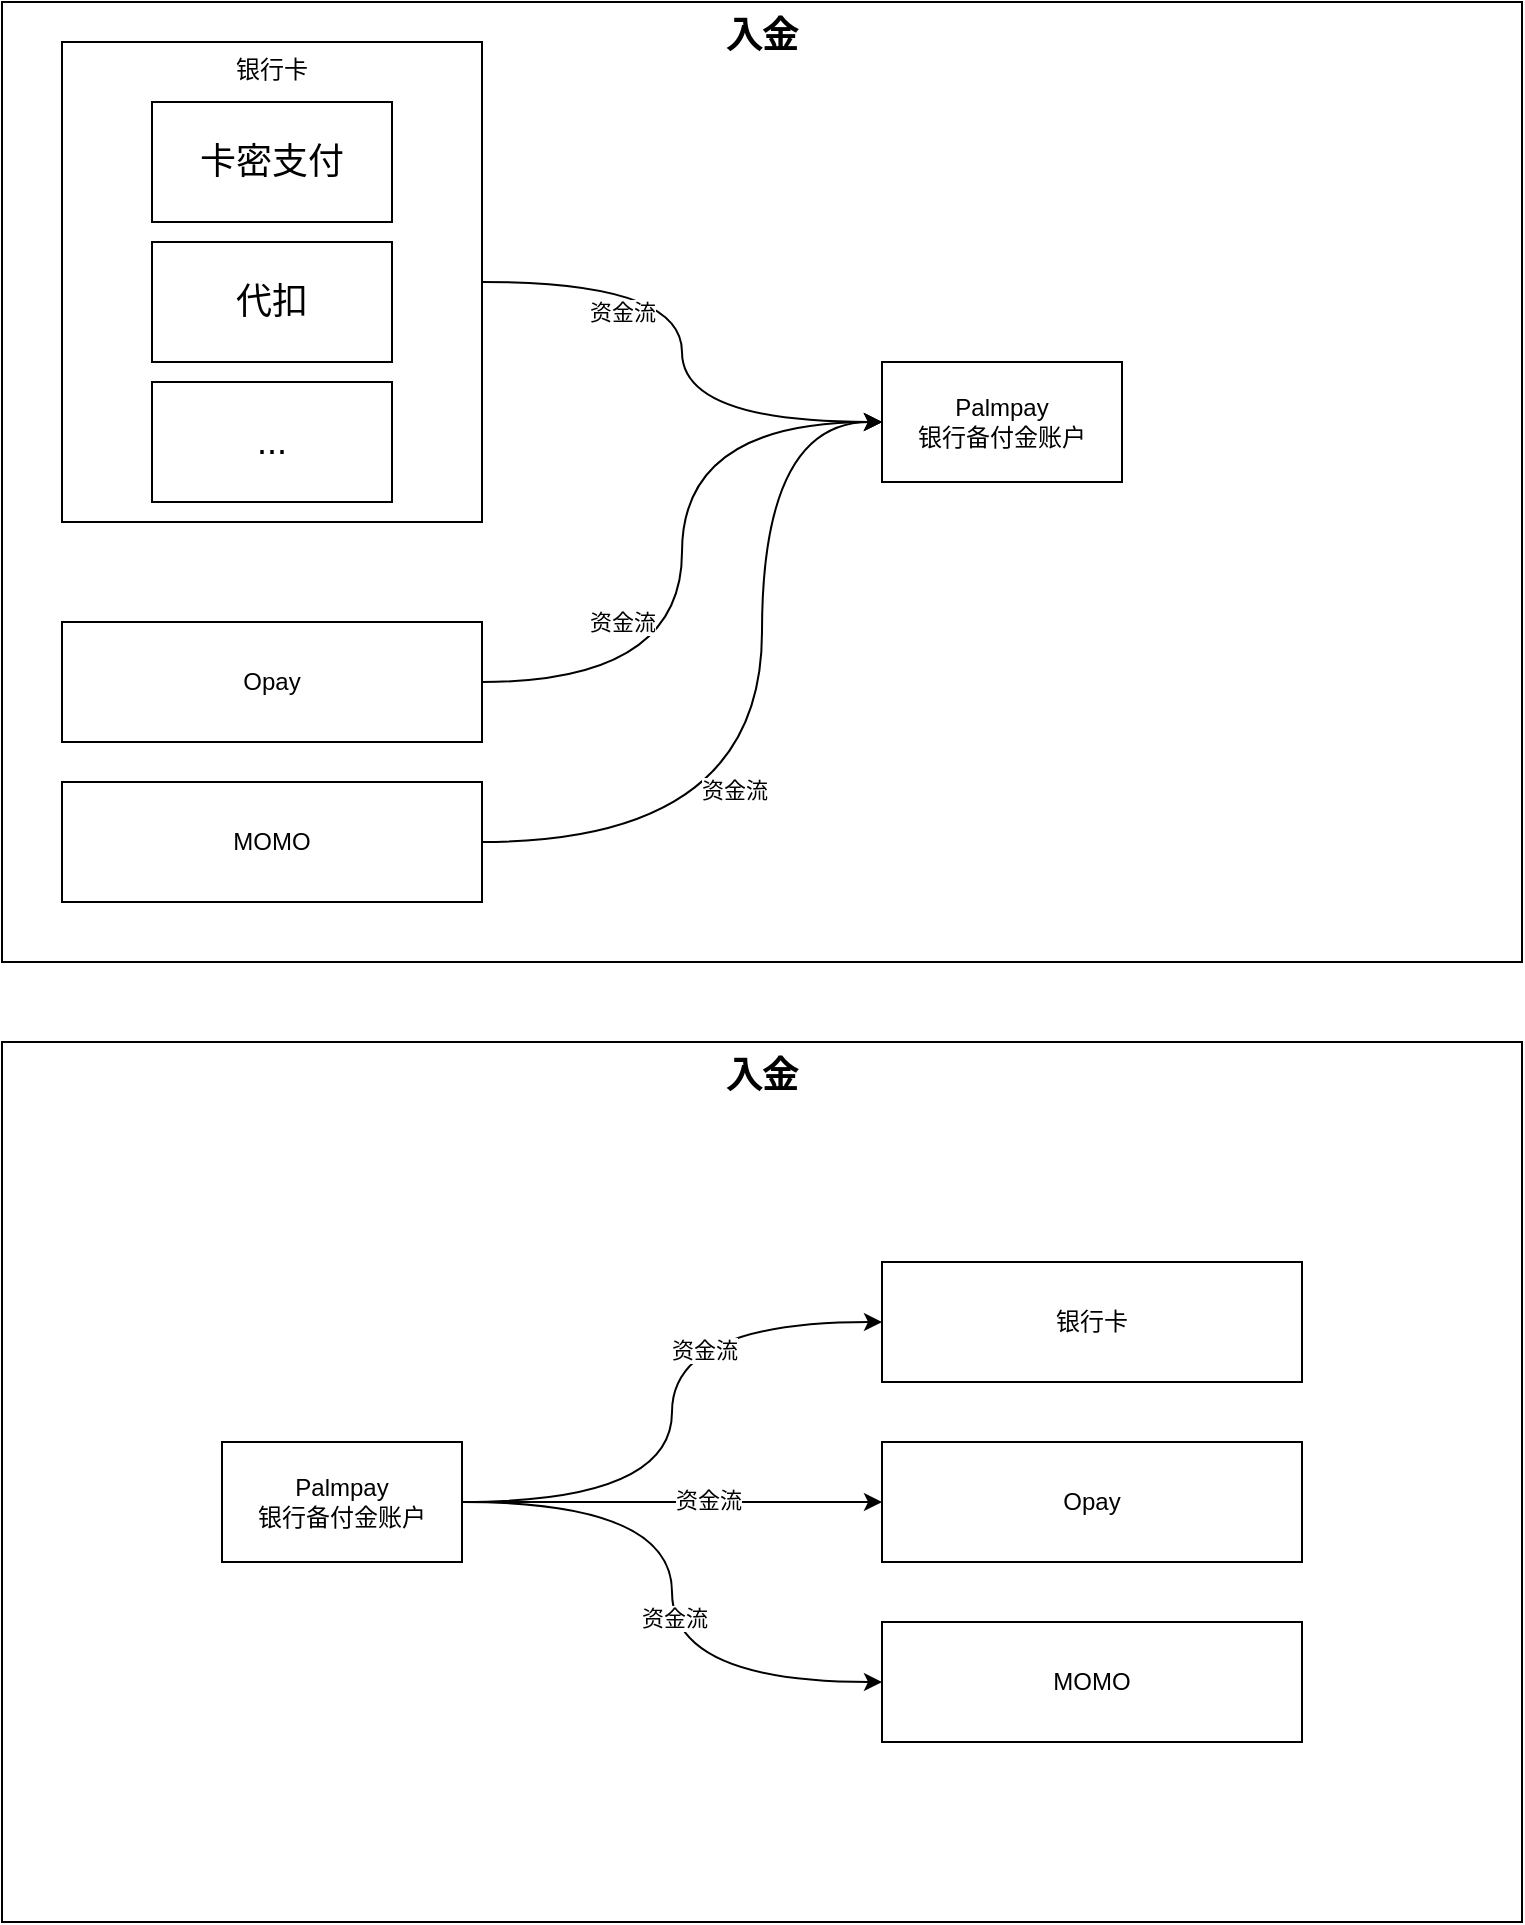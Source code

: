<mxfile version="20.8.13" type="github">
  <diagram name="第 1 页" id="ShCTlXmWtOHIUATSDjjd">
    <mxGraphModel dx="1434" dy="796" grid="1" gridSize="10" guides="1" tooltips="1" connect="1" arrows="1" fold="1" page="1" pageScale="1" pageWidth="827" pageHeight="1169" math="0" shadow="0">
      <root>
        <mxCell id="0" />
        <mxCell id="1" parent="0" />
        <mxCell id="GTUI87fDnce3bX6rK0m2-11" value="入金" style="rounded=0;whiteSpace=wrap;html=1;verticalAlign=top;fontStyle=1;fontSize=18;" vertex="1" parent="1">
          <mxGeometry x="40" y="30" width="760" height="480" as="geometry" />
        </mxCell>
        <mxCell id="GTUI87fDnce3bX6rK0m2-5" style="edgeStyle=orthogonalEdgeStyle;rounded=0;orthogonalLoop=1;jettySize=auto;html=1;entryX=0;entryY=0.5;entryDx=0;entryDy=0;curved=1;" edge="1" parent="1" source="GTUI87fDnce3bX6rK0m2-1" target="GTUI87fDnce3bX6rK0m2-4">
          <mxGeometry relative="1" as="geometry" />
        </mxCell>
        <mxCell id="GTUI87fDnce3bX6rK0m2-8" value="资金流" style="edgeLabel;html=1;align=center;verticalAlign=middle;resizable=0;points=[];" vertex="1" connectable="0" parent="GTUI87fDnce3bX6rK0m2-5">
          <mxGeometry x="-0.48" y="-15" relative="1" as="geometry">
            <mxPoint as="offset" />
          </mxGeometry>
        </mxCell>
        <mxCell id="GTUI87fDnce3bX6rK0m2-1" value="银行卡" style="rounded=0;whiteSpace=wrap;html=1;verticalAlign=top;" vertex="1" parent="1">
          <mxGeometry x="70" y="50" width="210" height="240" as="geometry" />
        </mxCell>
        <mxCell id="GTUI87fDnce3bX6rK0m2-6" style="edgeStyle=orthogonalEdgeStyle;curved=1;rounded=0;orthogonalLoop=1;jettySize=auto;html=1;entryX=0;entryY=0.5;entryDx=0;entryDy=0;" edge="1" parent="1" source="GTUI87fDnce3bX6rK0m2-2" target="GTUI87fDnce3bX6rK0m2-4">
          <mxGeometry relative="1" as="geometry">
            <mxPoint x="480" y="350" as="targetPoint" />
          </mxGeometry>
        </mxCell>
        <mxCell id="GTUI87fDnce3bX6rK0m2-9" value="资金流" style="edgeLabel;html=1;align=center;verticalAlign=middle;resizable=0;points=[];" vertex="1" connectable="0" parent="GTUI87fDnce3bX6rK0m2-6">
          <mxGeometry x="-0.51" y="3" relative="1" as="geometry">
            <mxPoint x="-11" y="-27" as="offset" />
          </mxGeometry>
        </mxCell>
        <mxCell id="GTUI87fDnce3bX6rK0m2-2" value="Opay" style="rounded=0;whiteSpace=wrap;html=1;" vertex="1" parent="1">
          <mxGeometry x="70" y="340" width="210" height="60" as="geometry" />
        </mxCell>
        <mxCell id="GTUI87fDnce3bX6rK0m2-7" style="edgeStyle=orthogonalEdgeStyle;curved=1;rounded=0;orthogonalLoop=1;jettySize=auto;html=1;entryX=0;entryY=0.5;entryDx=0;entryDy=0;" edge="1" parent="1" source="GTUI87fDnce3bX6rK0m2-3" target="GTUI87fDnce3bX6rK0m2-4">
          <mxGeometry relative="1" as="geometry">
            <mxPoint x="480" y="350" as="targetPoint" />
            <Array as="points">
              <mxPoint x="420" y="450" />
              <mxPoint x="420" y="240" />
            </Array>
          </mxGeometry>
        </mxCell>
        <mxCell id="GTUI87fDnce3bX6rK0m2-10" value="资金流" style="edgeLabel;html=1;align=center;verticalAlign=middle;resizable=0;points=[];" vertex="1" connectable="0" parent="GTUI87fDnce3bX6rK0m2-7">
          <mxGeometry x="-0.187" y="14" relative="1" as="geometry">
            <mxPoint as="offset" />
          </mxGeometry>
        </mxCell>
        <mxCell id="GTUI87fDnce3bX6rK0m2-3" value="MOMO" style="rounded=0;whiteSpace=wrap;html=1;" vertex="1" parent="1">
          <mxGeometry x="70" y="420" width="210" height="60" as="geometry" />
        </mxCell>
        <mxCell id="GTUI87fDnce3bX6rK0m2-4" value="Palmpay&lt;br&gt;银行备付金账户" style="rounded=0;whiteSpace=wrap;html=1;" vertex="1" parent="1">
          <mxGeometry x="480" y="210" width="120" height="60" as="geometry" />
        </mxCell>
        <mxCell id="GTUI87fDnce3bX6rK0m2-13" value="卡密支付" style="rounded=0;whiteSpace=wrap;html=1;fontSize=18;" vertex="1" parent="1">
          <mxGeometry x="115" y="80" width="120" height="60" as="geometry" />
        </mxCell>
        <mxCell id="GTUI87fDnce3bX6rK0m2-14" value="代扣" style="rounded=0;whiteSpace=wrap;html=1;fontSize=18;" vertex="1" parent="1">
          <mxGeometry x="115" y="150" width="120" height="60" as="geometry" />
        </mxCell>
        <mxCell id="GTUI87fDnce3bX6rK0m2-15" value="..." style="rounded=0;whiteSpace=wrap;html=1;fontSize=18;" vertex="1" parent="1">
          <mxGeometry x="115" y="220" width="120" height="60" as="geometry" />
        </mxCell>
        <mxCell id="GTUI87fDnce3bX6rK0m2-16" value="入金" style="rounded=0;whiteSpace=wrap;html=1;verticalAlign=top;fontStyle=1;fontSize=18;" vertex="1" parent="1">
          <mxGeometry x="40" y="550" width="760" height="440" as="geometry" />
        </mxCell>
        <mxCell id="GTUI87fDnce3bX6rK0m2-22" value="Opay" style="rounded=0;whiteSpace=wrap;html=1;" vertex="1" parent="1">
          <mxGeometry x="480" y="750" width="210" height="60" as="geometry" />
        </mxCell>
        <mxCell id="GTUI87fDnce3bX6rK0m2-25" value="MOMO" style="rounded=0;whiteSpace=wrap;html=1;" vertex="1" parent="1">
          <mxGeometry x="480" y="840" width="210" height="60" as="geometry" />
        </mxCell>
        <mxCell id="GTUI87fDnce3bX6rK0m2-31" style="edgeStyle=orthogonalEdgeStyle;curved=1;rounded=0;orthogonalLoop=1;jettySize=auto;html=1;entryX=0;entryY=0.5;entryDx=0;entryDy=0;fontSize=18;" edge="1" parent="1" source="GTUI87fDnce3bX6rK0m2-26" target="GTUI87fDnce3bX6rK0m2-30">
          <mxGeometry relative="1" as="geometry" />
        </mxCell>
        <mxCell id="GTUI87fDnce3bX6rK0m2-34" value="资金流" style="edgeLabel;html=1;align=center;verticalAlign=middle;resizable=0;points=[];fontSize=11;" vertex="1" connectable="0" parent="GTUI87fDnce3bX6rK0m2-31">
          <mxGeometry x="0.407" y="-14" relative="1" as="geometry">
            <mxPoint as="offset" />
          </mxGeometry>
        </mxCell>
        <mxCell id="GTUI87fDnce3bX6rK0m2-32" style="edgeStyle=orthogonalEdgeStyle;curved=1;rounded=0;orthogonalLoop=1;jettySize=auto;html=1;entryX=0;entryY=0.5;entryDx=0;entryDy=0;fontSize=18;" edge="1" parent="1" source="GTUI87fDnce3bX6rK0m2-26" target="GTUI87fDnce3bX6rK0m2-22">
          <mxGeometry relative="1" as="geometry" />
        </mxCell>
        <mxCell id="GTUI87fDnce3bX6rK0m2-35" value="资金流" style="edgeLabel;html=1;align=center;verticalAlign=middle;resizable=0;points=[];fontSize=11;" vertex="1" connectable="0" parent="GTUI87fDnce3bX6rK0m2-32">
          <mxGeometry x="0.171" y="1" relative="1" as="geometry">
            <mxPoint as="offset" />
          </mxGeometry>
        </mxCell>
        <mxCell id="GTUI87fDnce3bX6rK0m2-33" style="edgeStyle=orthogonalEdgeStyle;curved=1;rounded=0;orthogonalLoop=1;jettySize=auto;html=1;entryX=0;entryY=0.5;entryDx=0;entryDy=0;fontSize=18;" edge="1" parent="1" source="GTUI87fDnce3bX6rK0m2-26" target="GTUI87fDnce3bX6rK0m2-25">
          <mxGeometry relative="1" as="geometry" />
        </mxCell>
        <mxCell id="GTUI87fDnce3bX6rK0m2-36" value="资金流" style="edgeLabel;html=1;align=center;verticalAlign=middle;resizable=0;points=[];fontSize=11;" vertex="1" connectable="0" parent="GTUI87fDnce3bX6rK0m2-33">
          <mxGeometry x="0.083" y="1" relative="1" as="geometry">
            <mxPoint as="offset" />
          </mxGeometry>
        </mxCell>
        <mxCell id="GTUI87fDnce3bX6rK0m2-26" value="Palmpay&lt;br&gt;银行备付金账户" style="rounded=0;whiteSpace=wrap;html=1;" vertex="1" parent="1">
          <mxGeometry x="150" y="750" width="120" height="60" as="geometry" />
        </mxCell>
        <mxCell id="GTUI87fDnce3bX6rK0m2-30" value="银行卡" style="rounded=0;whiteSpace=wrap;html=1;" vertex="1" parent="1">
          <mxGeometry x="480" y="660" width="210" height="60" as="geometry" />
        </mxCell>
      </root>
    </mxGraphModel>
  </diagram>
</mxfile>
